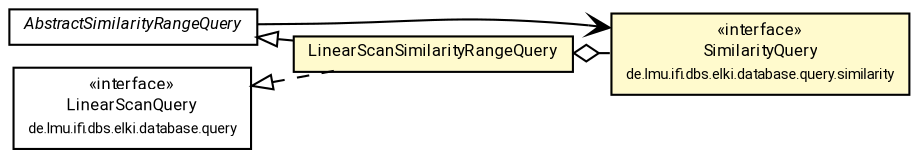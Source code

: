 #!/usr/local/bin/dot
#
# Class diagram 
# Generated by UMLGraph version R5_7_2-60-g0e99a6 (http://www.spinellis.gr/umlgraph/)
#

digraph G {
	graph [fontnames="svg"]
	edge [fontname="Roboto",fontsize=7,labelfontname="Roboto",labelfontsize=7,color="black"];
	node [fontname="Roboto",fontcolor="black",fontsize=8,shape=plaintext,margin=0,width=0,height=0];
	nodesep=0.15;
	ranksep=0.25;
	rankdir=LR;
	// de.lmu.ifi.dbs.elki.database.query.similarity.SimilarityQuery<O>
	c6398222 [label=<<table title="de.lmu.ifi.dbs.elki.database.query.similarity.SimilarityQuery" border="0" cellborder="1" cellspacing="0" cellpadding="2" bgcolor="LemonChiffon" href="../similarity/SimilarityQuery.html" target="_parent">
		<tr><td><table border="0" cellspacing="0" cellpadding="1">
		<tr><td align="center" balign="center"> &#171;interface&#187; </td></tr>
		<tr><td align="center" balign="center"> <font face="Roboto">SimilarityQuery</font> </td></tr>
		<tr><td align="center" balign="center"> <font face="Roboto" point-size="7.0">de.lmu.ifi.dbs.elki.database.query.similarity</font> </td></tr>
		</table></td></tr>
		</table>>, URL="../similarity/SimilarityQuery.html"];
	// de.lmu.ifi.dbs.elki.database.query.LinearScanQuery
	c6399299 [label=<<table title="de.lmu.ifi.dbs.elki.database.query.LinearScanQuery" border="0" cellborder="1" cellspacing="0" cellpadding="2" href="../LinearScanQuery.html" target="_parent">
		<tr><td><table border="0" cellspacing="0" cellpadding="1">
		<tr><td align="center" balign="center"> &#171;interface&#187; </td></tr>
		<tr><td align="center" balign="center"> <font face="Roboto">LinearScanQuery</font> </td></tr>
		<tr><td align="center" balign="center"> <font face="Roboto" point-size="7.0">de.lmu.ifi.dbs.elki.database.query</font> </td></tr>
		</table></td></tr>
		</table>>, URL="../LinearScanQuery.html"];
	// de.lmu.ifi.dbs.elki.database.query.range.AbstractSimilarityRangeQuery<O>
	c6399302 [label=<<table title="de.lmu.ifi.dbs.elki.database.query.range.AbstractSimilarityRangeQuery" border="0" cellborder="1" cellspacing="0" cellpadding="2" href="AbstractSimilarityRangeQuery.html" target="_parent">
		<tr><td><table border="0" cellspacing="0" cellpadding="1">
		<tr><td align="center" balign="center"> <font face="Roboto"><i>AbstractSimilarityRangeQuery</i></font> </td></tr>
		</table></td></tr>
		</table>>, URL="AbstractSimilarityRangeQuery.html"];
	// de.lmu.ifi.dbs.elki.database.query.range.LinearScanSimilarityRangeQuery<O>
	c6399303 [label=<<table title="de.lmu.ifi.dbs.elki.database.query.range.LinearScanSimilarityRangeQuery" border="0" cellborder="1" cellspacing="0" cellpadding="2" bgcolor="lemonChiffon" href="LinearScanSimilarityRangeQuery.html" target="_parent">
		<tr><td><table border="0" cellspacing="0" cellpadding="1">
		<tr><td align="center" balign="center"> <font face="Roboto">LinearScanSimilarityRangeQuery</font> </td></tr>
		</table></td></tr>
		</table>>, URL="LinearScanSimilarityRangeQuery.html"];
	// de.lmu.ifi.dbs.elki.database.query.range.LinearScanSimilarityRangeQuery<O> extends de.lmu.ifi.dbs.elki.database.query.range.AbstractSimilarityRangeQuery<O>
	c6399302 -> c6399303 [arrowtail=empty,dir=back,weight=10];
	// de.lmu.ifi.dbs.elki.database.query.range.LinearScanSimilarityRangeQuery<O> implements de.lmu.ifi.dbs.elki.database.query.LinearScanQuery
	c6399299 -> c6399303 [arrowtail=empty,style=dashed,dir=back,weight=9];
	// de.lmu.ifi.dbs.elki.database.query.range.LinearScanSimilarityRangeQuery<O> has de.lmu.ifi.dbs.elki.database.query.similarity.SimilarityQuery<O>
	c6399303 -> c6398222 [arrowhead=none,arrowtail=ediamond,dir=back,weight=4];
	// de.lmu.ifi.dbs.elki.database.query.range.AbstractSimilarityRangeQuery<O> navassoc de.lmu.ifi.dbs.elki.database.query.similarity.SimilarityQuery<O>
	c6399302 -> c6398222 [arrowhead=open,weight=1];
}

